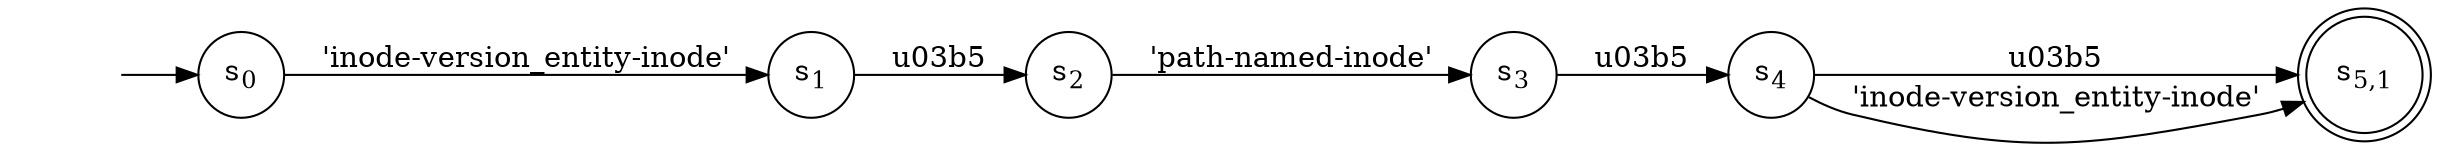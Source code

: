 digraph NFA {
    rankdir = LR;
    I [style = invis];
    I -> S0;
    S0 [label = <s<sub>0</sub>>, shape = circle];
    S1 [label = <s<sub>1</sub>>, shape = circle];
    S2 [label = <s<sub>2</sub>>, shape = circle];
    S3 [label = <s<sub>3</sub>>, shape = circle];
    S4 [label = <s<sub>4</sub>>, shape = circle];
    S5 [label = <s<sub>5,1</sub>>, shape = circle, peripheries = 2];
    S4 -> S5 [label = "\u03b5"];
    S4 -> S5 [label = "'inode-version_entity-inode'"];
    S3 -> S4 [label = "\u03b5"];
    S2 -> S3 [label = "'path-named-inode'"];
    S1 -> S2 [label = "\u03b5"];
    S0 -> S1 [label = "'inode-version_entity-inode'"];
}
